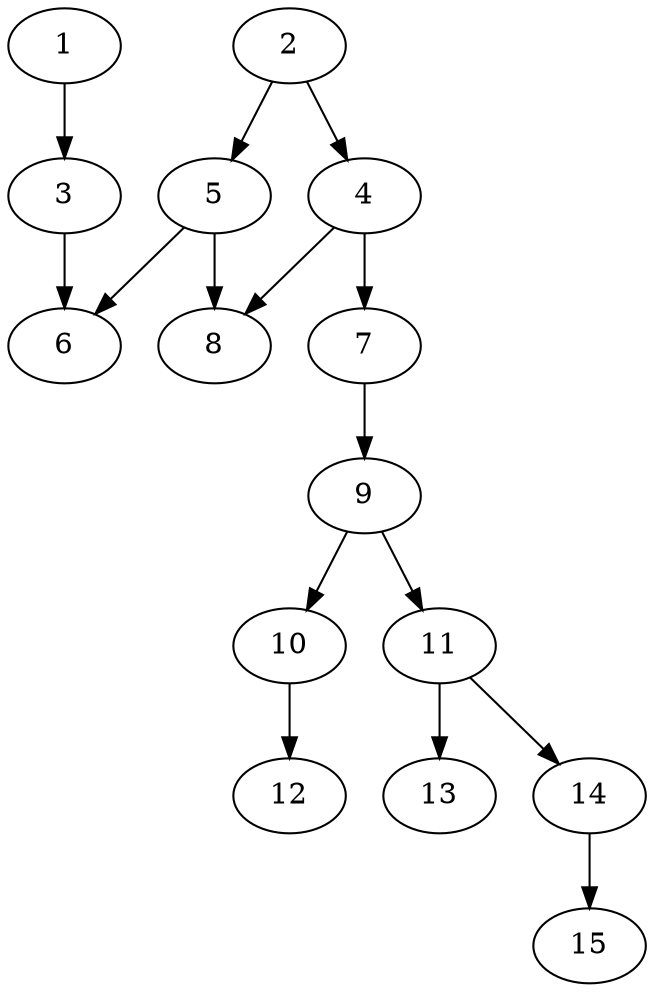// DAG automatically generated by daggen at Thu Oct  3 13:59:27 2019
// ./daggen --dot -n 15 --ccr 0.4 --fat 0.5 --regular 0.5 --density 0.5 --mindata 5242880 --maxdata 52428800 
digraph G {
  1 [size="85268480", alpha="0.13", expect_size="34107392"] 
  1 -> 3 [size ="34107392"]
  2 [size="14656000", alpha="0.08", expect_size="5862400"] 
  2 -> 4 [size ="5862400"]
  2 -> 5 [size ="5862400"]
  3 [size="113356800", alpha="0.20", expect_size="45342720"] 
  3 -> 6 [size ="45342720"]
  4 [size="105502720", alpha="0.10", expect_size="42201088"] 
  4 -> 7 [size ="42201088"]
  4 -> 8 [size ="42201088"]
  5 [size="53655040", alpha="0.04", expect_size="21462016"] 
  5 -> 6 [size ="21462016"]
  5 -> 8 [size ="21462016"]
  6 [size="113192960", alpha="0.16", expect_size="45277184"] 
  7 [size="72906240", alpha="0.03", expect_size="29162496"] 
  7 -> 9 [size ="29162496"]
  8 [size="35896320", alpha="0.10", expect_size="14358528"] 
  9 [size="85816320", alpha="0.02", expect_size="34326528"] 
  9 -> 10 [size ="34326528"]
  9 -> 11 [size ="34326528"]
  10 [size="99765760", alpha="0.17", expect_size="39906304"] 
  10 -> 12 [size ="39906304"]
  11 [size="104926720", alpha="0.04", expect_size="41970688"] 
  11 -> 13 [size ="41970688"]
  11 -> 14 [size ="41970688"]
  12 [size="63912960", alpha="0.05", expect_size="25565184"] 
  13 [size="111966720", alpha="0.12", expect_size="44786688"] 
  14 [size="110737920", alpha="0.10", expect_size="44295168"] 
  14 -> 15 [size ="44295168"]
  15 [size="51407360", alpha="0.14", expect_size="20562944"] 
}

